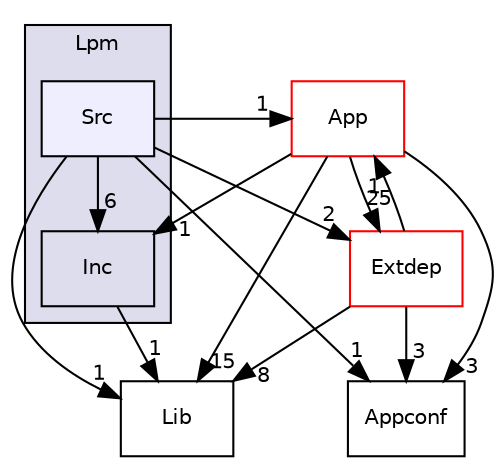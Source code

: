 digraph "Kineis/Lpm/Src" {
  compound=true
  node [ fontsize="10", fontname="Helvetica"];
  edge [ labelfontsize="10", labelfontname="Helvetica"];
  subgraph clusterdir_c25cf638d32e4911582a285b040105d2 {
    graph [ bgcolor="#ddddee", pencolor="black", label="Lpm" fontname="Helvetica", fontsize="10", URL="dir_c25cf638d32e4911582a285b040105d2.html"]
  dir_111df0aac43951f8ac9c8f860048303a [shape=box label="Inc" URL="dir_111df0aac43951f8ac9c8f860048303a.html"];
  dir_ca4490193a0a04522896524a4730dc1d [shape=box, label="Src", style="filled", fillcolor="#eeeeff", pencolor="black", URL="dir_ca4490193a0a04522896524a4730dc1d.html"];
  }
  dir_283ee20ab5eb9693b75f98890f2aae44 [shape=box label="App" fillcolor="white" style="filled" color="red" URL="dir_283ee20ab5eb9693b75f98890f2aae44.html"];
  dir_68ffa5ca8ccfa6448bd0595e797999e4 [shape=box label="Appconf" URL="dir_68ffa5ca8ccfa6448bd0595e797999e4.html"];
  dir_8bac7462668d86a984d2ee5977e3cf6a [shape=box label="Lib" URL="dir_8bac7462668d86a984d2ee5977e3cf6a.html"];
  dir_e4bcde167f88f305238965282a0ab06e [shape=box label="Extdep" fillcolor="white" style="filled" color="red" URL="dir_e4bcde167f88f305238965282a0ab06e.html"];
  dir_283ee20ab5eb9693b75f98890f2aae44->dir_8bac7462668d86a984d2ee5977e3cf6a [headlabel="15", labeldistance=1.5 headhref="dir_000004_000035.html"];
  dir_283ee20ab5eb9693b75f98890f2aae44->dir_e4bcde167f88f305238965282a0ab06e [headlabel="25", labeldistance=1.5 headhref="dir_000004_000027.html"];
  dir_283ee20ab5eb9693b75f98890f2aae44->dir_68ffa5ca8ccfa6448bd0595e797999e4 [headlabel="3", labeldistance=1.5 headhref="dir_000004_000026.html"];
  dir_283ee20ab5eb9693b75f98890f2aae44->dir_111df0aac43951f8ac9c8f860048303a [headlabel="1", labeldistance=1.5 headhref="dir_000004_000037.html"];
  dir_111df0aac43951f8ac9c8f860048303a->dir_8bac7462668d86a984d2ee5977e3cf6a [headlabel="1", labeldistance=1.5 headhref="dir_000037_000035.html"];
  dir_ca4490193a0a04522896524a4730dc1d->dir_111df0aac43951f8ac9c8f860048303a [headlabel="6", labeldistance=1.5 headhref="dir_000038_000037.html"];
  dir_ca4490193a0a04522896524a4730dc1d->dir_283ee20ab5eb9693b75f98890f2aae44 [headlabel="1", labeldistance=1.5 headhref="dir_000038_000004.html"];
  dir_ca4490193a0a04522896524a4730dc1d->dir_68ffa5ca8ccfa6448bd0595e797999e4 [headlabel="1", labeldistance=1.5 headhref="dir_000038_000026.html"];
  dir_ca4490193a0a04522896524a4730dc1d->dir_8bac7462668d86a984d2ee5977e3cf6a [headlabel="1", labeldistance=1.5 headhref="dir_000038_000035.html"];
  dir_ca4490193a0a04522896524a4730dc1d->dir_e4bcde167f88f305238965282a0ab06e [headlabel="2", labeldistance=1.5 headhref="dir_000038_000027.html"];
  dir_e4bcde167f88f305238965282a0ab06e->dir_283ee20ab5eb9693b75f98890f2aae44 [headlabel="1", labeldistance=1.5 headhref="dir_000027_000004.html"];
  dir_e4bcde167f88f305238965282a0ab06e->dir_8bac7462668d86a984d2ee5977e3cf6a [headlabel="8", labeldistance=1.5 headhref="dir_000027_000035.html"];
  dir_e4bcde167f88f305238965282a0ab06e->dir_68ffa5ca8ccfa6448bd0595e797999e4 [headlabel="3", labeldistance=1.5 headhref="dir_000027_000026.html"];
}
